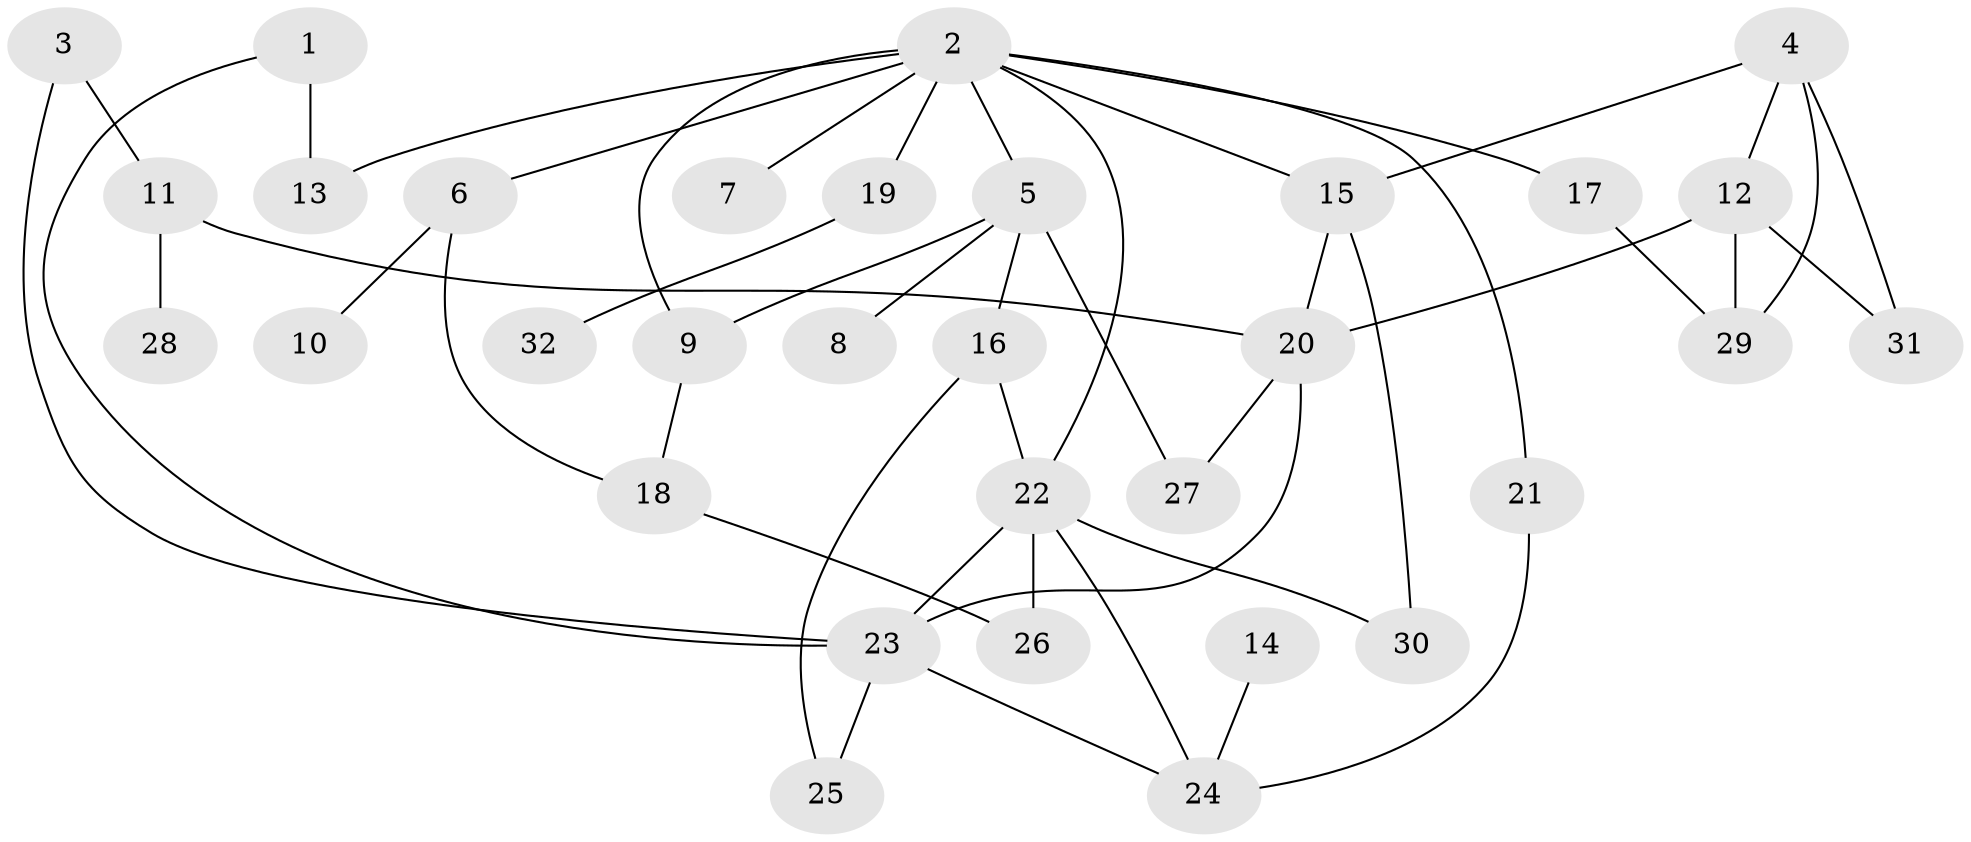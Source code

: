 // original degree distribution, {9: 0.015873015873015872, 3: 0.23809523809523808, 2: 0.3968253968253968, 5: 0.047619047619047616, 4: 0.09523809523809523, 1: 0.20634920634920634}
// Generated by graph-tools (version 1.1) at 2025/25/03/09/25 03:25:30]
// undirected, 32 vertices, 47 edges
graph export_dot {
graph [start="1"]
  node [color=gray90,style=filled];
  1;
  2;
  3;
  4;
  5;
  6;
  7;
  8;
  9;
  10;
  11;
  12;
  13;
  14;
  15;
  16;
  17;
  18;
  19;
  20;
  21;
  22;
  23;
  24;
  25;
  26;
  27;
  28;
  29;
  30;
  31;
  32;
  1 -- 13 [weight=1.0];
  1 -- 23 [weight=1.0];
  2 -- 5 [weight=1.0];
  2 -- 6 [weight=1.0];
  2 -- 7 [weight=1.0];
  2 -- 9 [weight=1.0];
  2 -- 13 [weight=1.0];
  2 -- 15 [weight=1.0];
  2 -- 17 [weight=1.0];
  2 -- 19 [weight=1.0];
  2 -- 21 [weight=1.0];
  2 -- 22 [weight=1.0];
  3 -- 11 [weight=1.0];
  3 -- 23 [weight=1.0];
  4 -- 12 [weight=1.0];
  4 -- 15 [weight=1.0];
  4 -- 29 [weight=1.0];
  4 -- 31 [weight=1.0];
  5 -- 8 [weight=1.0];
  5 -- 9 [weight=1.0];
  5 -- 16 [weight=1.0];
  5 -- 27 [weight=1.0];
  6 -- 10 [weight=1.0];
  6 -- 18 [weight=1.0];
  9 -- 18 [weight=1.0];
  11 -- 20 [weight=1.0];
  11 -- 28 [weight=1.0];
  12 -- 20 [weight=1.0];
  12 -- 29 [weight=1.0];
  12 -- 31 [weight=1.0];
  14 -- 24 [weight=1.0];
  15 -- 20 [weight=1.0];
  15 -- 30 [weight=1.0];
  16 -- 22 [weight=1.0];
  16 -- 25 [weight=1.0];
  17 -- 29 [weight=1.0];
  18 -- 26 [weight=1.0];
  19 -- 32 [weight=1.0];
  20 -- 23 [weight=1.0];
  20 -- 27 [weight=1.0];
  21 -- 24 [weight=1.0];
  22 -- 23 [weight=1.0];
  22 -- 24 [weight=1.0];
  22 -- 26 [weight=1.0];
  22 -- 30 [weight=1.0];
  23 -- 24 [weight=1.0];
  23 -- 25 [weight=1.0];
}
